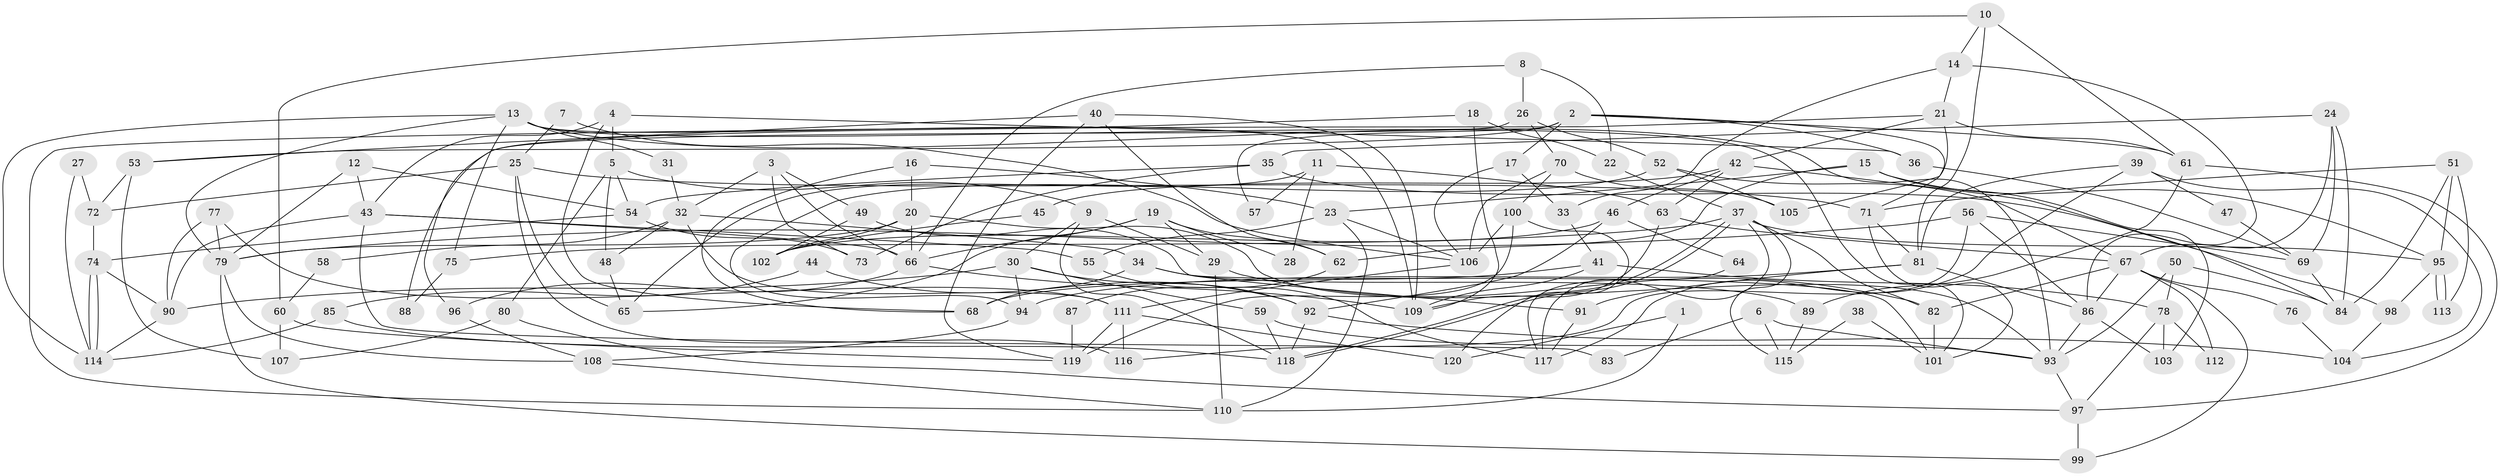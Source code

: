// coarse degree distribution, {8: 0.03333333333333333, 6: 0.16666666666666666, 9: 0.03333333333333333, 12: 0.03333333333333333, 7: 0.03333333333333333, 16: 0.016666666666666666, 4: 0.13333333333333333, 2: 0.2, 10: 0.03333333333333333, 5: 0.15, 3: 0.15, 14: 0.016666666666666666}
// Generated by graph-tools (version 1.1) at 2025/50/03/04/25 22:50:46]
// undirected, 120 vertices, 240 edges
graph export_dot {
  node [color=gray90,style=filled];
  1;
  2;
  3;
  4;
  5;
  6;
  7;
  8;
  9;
  10;
  11;
  12;
  13;
  14;
  15;
  16;
  17;
  18;
  19;
  20;
  21;
  22;
  23;
  24;
  25;
  26;
  27;
  28;
  29;
  30;
  31;
  32;
  33;
  34;
  35;
  36;
  37;
  38;
  39;
  40;
  41;
  42;
  43;
  44;
  45;
  46;
  47;
  48;
  49;
  50;
  51;
  52;
  53;
  54;
  55;
  56;
  57;
  58;
  59;
  60;
  61;
  62;
  63;
  64;
  65;
  66;
  67;
  68;
  69;
  70;
  71;
  72;
  73;
  74;
  75;
  76;
  77;
  78;
  79;
  80;
  81;
  82;
  83;
  84;
  85;
  86;
  87;
  88;
  89;
  90;
  91;
  92;
  93;
  94;
  95;
  96;
  97;
  98;
  99;
  100;
  101;
  102;
  103;
  104;
  105;
  106;
  107;
  108;
  109;
  110;
  111;
  112;
  113;
  114;
  115;
  116;
  117;
  118;
  119;
  120;
  1 -- 110;
  1 -- 120;
  2 -- 53;
  2 -- 71;
  2 -- 17;
  2 -- 36;
  2 -- 57;
  2 -- 61;
  3 -- 32;
  3 -- 66;
  3 -- 49;
  3 -- 73;
  4 -- 68;
  4 -- 5;
  4 -- 36;
  4 -- 43;
  5 -- 9;
  5 -- 54;
  5 -- 48;
  5 -- 80;
  6 -- 115;
  6 -- 93;
  6 -- 83;
  7 -- 25;
  7 -- 106;
  8 -- 66;
  8 -- 26;
  8 -- 22;
  9 -- 29;
  9 -- 30;
  9 -- 118;
  10 -- 81;
  10 -- 61;
  10 -- 14;
  10 -- 60;
  11 -- 65;
  11 -- 63;
  11 -- 28;
  11 -- 57;
  12 -- 54;
  12 -- 43;
  12 -- 79;
  13 -- 93;
  13 -- 79;
  13 -- 31;
  13 -- 75;
  13 -- 101;
  13 -- 109;
  13 -- 114;
  14 -- 86;
  14 -- 21;
  14 -- 33;
  15 -- 23;
  15 -- 95;
  15 -- 62;
  15 -- 103;
  16 -- 20;
  16 -- 23;
  16 -- 68;
  17 -- 33;
  17 -- 106;
  18 -- 109;
  18 -- 22;
  18 -- 110;
  19 -- 62;
  19 -- 66;
  19 -- 28;
  19 -- 29;
  19 -- 65;
  20 -- 79;
  20 -- 93;
  20 -- 66;
  20 -- 102;
  21 -- 61;
  21 -- 42;
  21 -- 88;
  21 -- 105;
  22 -- 37;
  23 -- 110;
  23 -- 106;
  23 -- 55;
  24 -- 67;
  24 -- 69;
  24 -- 35;
  24 -- 84;
  25 -- 116;
  25 -- 71;
  25 -- 65;
  25 -- 72;
  26 -- 52;
  26 -- 96;
  26 -- 70;
  27 -- 72;
  27 -- 114;
  29 -- 82;
  29 -- 110;
  30 -- 92;
  30 -- 94;
  30 -- 59;
  30 -- 90;
  31 -- 32;
  32 -- 111;
  32 -- 48;
  32 -- 34;
  32 -- 58;
  33 -- 41;
  34 -- 68;
  34 -- 89;
  34 -- 101;
  35 -- 73;
  35 -- 54;
  35 -- 98;
  36 -- 69;
  37 -- 118;
  37 -- 118;
  37 -- 82;
  37 -- 75;
  37 -- 95;
  37 -- 115;
  37 -- 117;
  38 -- 101;
  38 -- 115;
  39 -- 117;
  39 -- 104;
  39 -- 47;
  39 -- 81;
  40 -- 109;
  40 -- 53;
  40 -- 62;
  40 -- 119;
  41 -- 109;
  41 -- 78;
  41 -- 68;
  42 -- 84;
  42 -- 45;
  42 -- 46;
  42 -- 63;
  43 -- 90;
  43 -- 55;
  43 -- 66;
  43 -- 83;
  44 -- 92;
  44 -- 85;
  45 -- 102;
  46 -- 102;
  46 -- 64;
  46 -- 92;
  47 -- 69;
  48 -- 65;
  49 -- 91;
  49 -- 102;
  50 -- 93;
  50 -- 84;
  50 -- 78;
  51 -- 95;
  51 -- 71;
  51 -- 84;
  51 -- 113;
  52 -- 105;
  52 -- 94;
  52 -- 67;
  53 -- 107;
  53 -- 72;
  54 -- 74;
  54 -- 73;
  55 -- 117;
  56 -- 86;
  56 -- 69;
  56 -- 79;
  56 -- 116;
  58 -- 60;
  59 -- 118;
  59 -- 93;
  60 -- 119;
  60 -- 107;
  61 -- 97;
  61 -- 89;
  62 -- 87;
  63 -- 109;
  63 -- 67;
  64 -- 117;
  66 -- 96;
  66 -- 109;
  67 -- 76;
  67 -- 82;
  67 -- 86;
  67 -- 99;
  67 -- 112;
  69 -- 84;
  70 -- 106;
  70 -- 100;
  70 -- 105;
  71 -- 81;
  71 -- 101;
  72 -- 74;
  74 -- 90;
  74 -- 114;
  74 -- 114;
  75 -- 88;
  76 -- 104;
  77 -- 90;
  77 -- 79;
  77 -- 111;
  78 -- 97;
  78 -- 103;
  78 -- 112;
  79 -- 99;
  79 -- 108;
  80 -- 97;
  80 -- 107;
  81 -- 86;
  81 -- 91;
  81 -- 94;
  82 -- 101;
  85 -- 114;
  85 -- 118;
  86 -- 103;
  86 -- 93;
  87 -- 119;
  89 -- 115;
  90 -- 114;
  91 -- 117;
  92 -- 118;
  92 -- 104;
  93 -- 97;
  94 -- 108;
  95 -- 113;
  95 -- 113;
  95 -- 98;
  96 -- 108;
  97 -- 99;
  98 -- 104;
  100 -- 119;
  100 -- 106;
  100 -- 120;
  106 -- 111;
  108 -- 110;
  111 -- 116;
  111 -- 119;
  111 -- 120;
}
